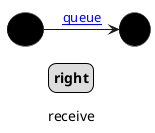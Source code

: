 @startuml
skinparam card {
    BorderThickness 0.5
    BackgroundColor 0
    RoundCorner 50
    FontSize 20
}

skinparam legend {
    FontStyle bold
}

skinparam footer {
    FontSize 13
}

card "⊸" as s1
card 1 as s2

s1 -> s2: [[/work/transaction-types/queue-example/diagrams/queue-client/{queue} queue]]

legend right
caption receive
@enduml